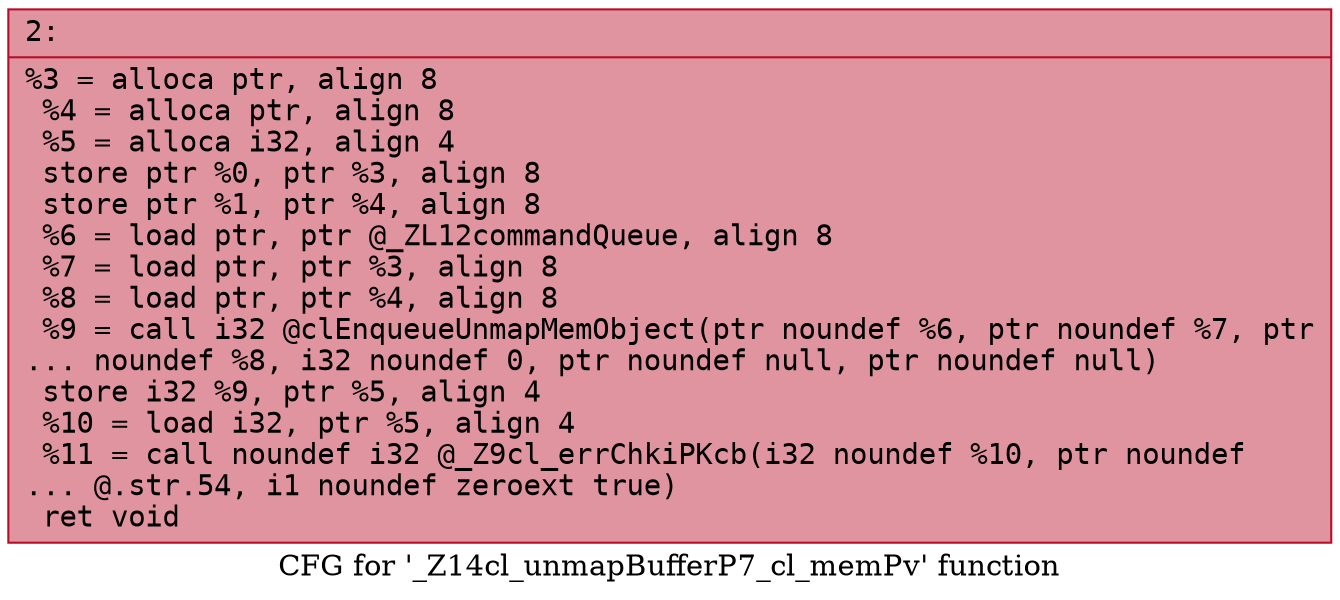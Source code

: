digraph "CFG for '_Z14cl_unmapBufferP7_cl_memPv' function" {
	label="CFG for '_Z14cl_unmapBufferP7_cl_memPv' function";

	Node0x60000035dcc0 [shape=record,color="#b70d28ff", style=filled, fillcolor="#b70d2870" fontname="Courier",label="{2:\l|  %3 = alloca ptr, align 8\l  %4 = alloca ptr, align 8\l  %5 = alloca i32, align 4\l  store ptr %0, ptr %3, align 8\l  store ptr %1, ptr %4, align 8\l  %6 = load ptr, ptr @_ZL12commandQueue, align 8\l  %7 = load ptr, ptr %3, align 8\l  %8 = load ptr, ptr %4, align 8\l  %9 = call i32 @clEnqueueUnmapMemObject(ptr noundef %6, ptr noundef %7, ptr\l... noundef %8, i32 noundef 0, ptr noundef null, ptr noundef null)\l  store i32 %9, ptr %5, align 4\l  %10 = load i32, ptr %5, align 4\l  %11 = call noundef i32 @_Z9cl_errChkiPKcb(i32 noundef %10, ptr noundef\l... @.str.54, i1 noundef zeroext true)\l  ret void\l}"];
}
